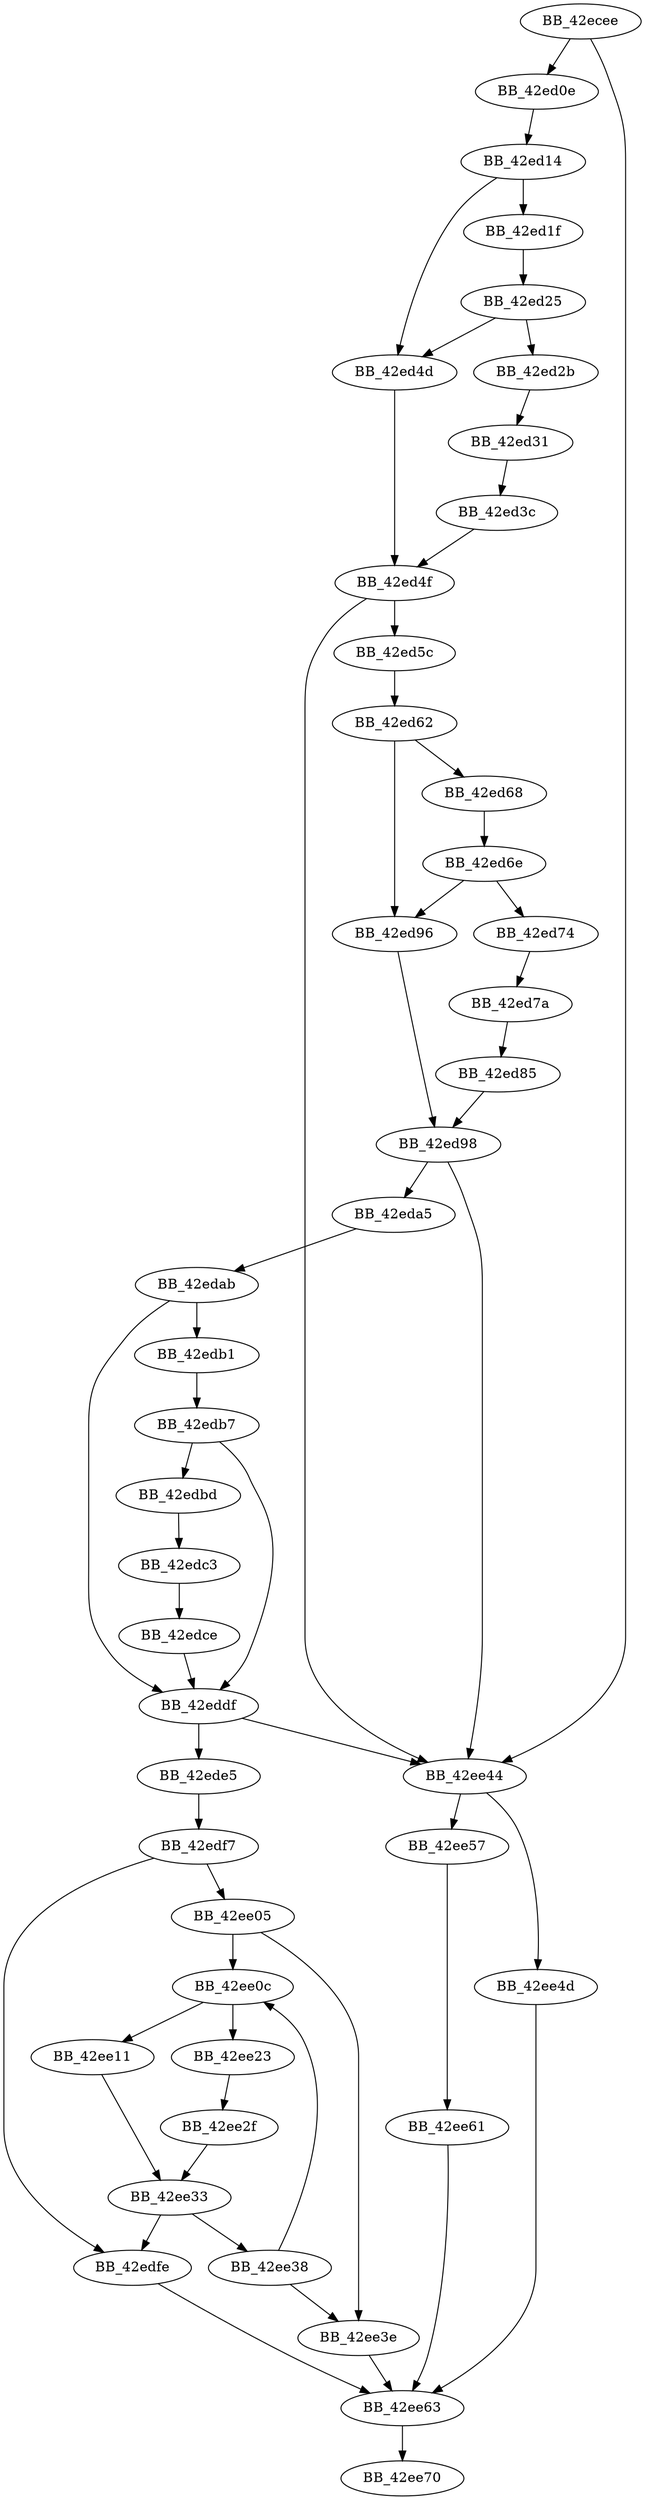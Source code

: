 DiGraph __fputwc_nolock{
BB_42ecee->BB_42ed0e
BB_42ecee->BB_42ee44
BB_42ed0e->BB_42ed14
BB_42ed14->BB_42ed1f
BB_42ed14->BB_42ed4d
BB_42ed1f->BB_42ed25
BB_42ed25->BB_42ed2b
BB_42ed25->BB_42ed4d
BB_42ed2b->BB_42ed31
BB_42ed31->BB_42ed3c
BB_42ed3c->BB_42ed4f
BB_42ed4d->BB_42ed4f
BB_42ed4f->BB_42ed5c
BB_42ed4f->BB_42ee44
BB_42ed5c->BB_42ed62
BB_42ed62->BB_42ed68
BB_42ed62->BB_42ed96
BB_42ed68->BB_42ed6e
BB_42ed6e->BB_42ed74
BB_42ed6e->BB_42ed96
BB_42ed74->BB_42ed7a
BB_42ed7a->BB_42ed85
BB_42ed85->BB_42ed98
BB_42ed96->BB_42ed98
BB_42ed98->BB_42eda5
BB_42ed98->BB_42ee44
BB_42eda5->BB_42edab
BB_42edab->BB_42edb1
BB_42edab->BB_42eddf
BB_42edb1->BB_42edb7
BB_42edb7->BB_42edbd
BB_42edb7->BB_42eddf
BB_42edbd->BB_42edc3
BB_42edc3->BB_42edce
BB_42edce->BB_42eddf
BB_42eddf->BB_42ede5
BB_42eddf->BB_42ee44
BB_42ede5->BB_42edf7
BB_42edf7->BB_42edfe
BB_42edf7->BB_42ee05
BB_42edfe->BB_42ee63
BB_42ee05->BB_42ee0c
BB_42ee05->BB_42ee3e
BB_42ee0c->BB_42ee11
BB_42ee0c->BB_42ee23
BB_42ee11->BB_42ee33
BB_42ee23->BB_42ee2f
BB_42ee2f->BB_42ee33
BB_42ee33->BB_42edfe
BB_42ee33->BB_42ee38
BB_42ee38->BB_42ee0c
BB_42ee38->BB_42ee3e
BB_42ee3e->BB_42ee63
BB_42ee44->BB_42ee4d
BB_42ee44->BB_42ee57
BB_42ee4d->BB_42ee63
BB_42ee57->BB_42ee61
BB_42ee61->BB_42ee63
BB_42ee63->BB_42ee70
}
